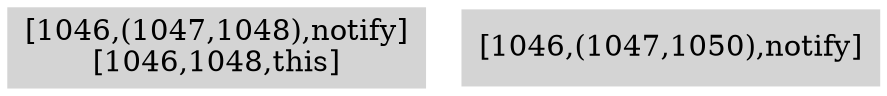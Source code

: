 digraph { 
3857 [shape=box,style=filled,color=".0 .0 .83",label="[1046,(1047,1048),notify]\n[1046,1048,this]"];
3858 [shape=box,style=filled,color=".0 .0 .83",label="[1046,(1047,1050),notify]"];
}